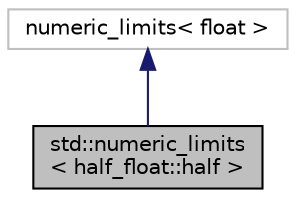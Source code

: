digraph "std::numeric_limits&lt; half_float::half &gt;"
{
  edge [fontname="Helvetica",fontsize="10",labelfontname="Helvetica",labelfontsize="10"];
  node [fontname="Helvetica",fontsize="10",shape=record];
  Node1 [label="std::numeric_limits\l\< half_float::half \>",height=0.2,width=0.4,color="black", fillcolor="grey75", style="filled", fontcolor="black"];
  Node2 -> Node1 [dir="back",color="midnightblue",fontsize="10",style="solid",fontname="Helvetica"];
  Node2 [label="numeric_limits\< float \>",height=0.2,width=0.4,color="grey75", fillcolor="white", style="filled"];
}
